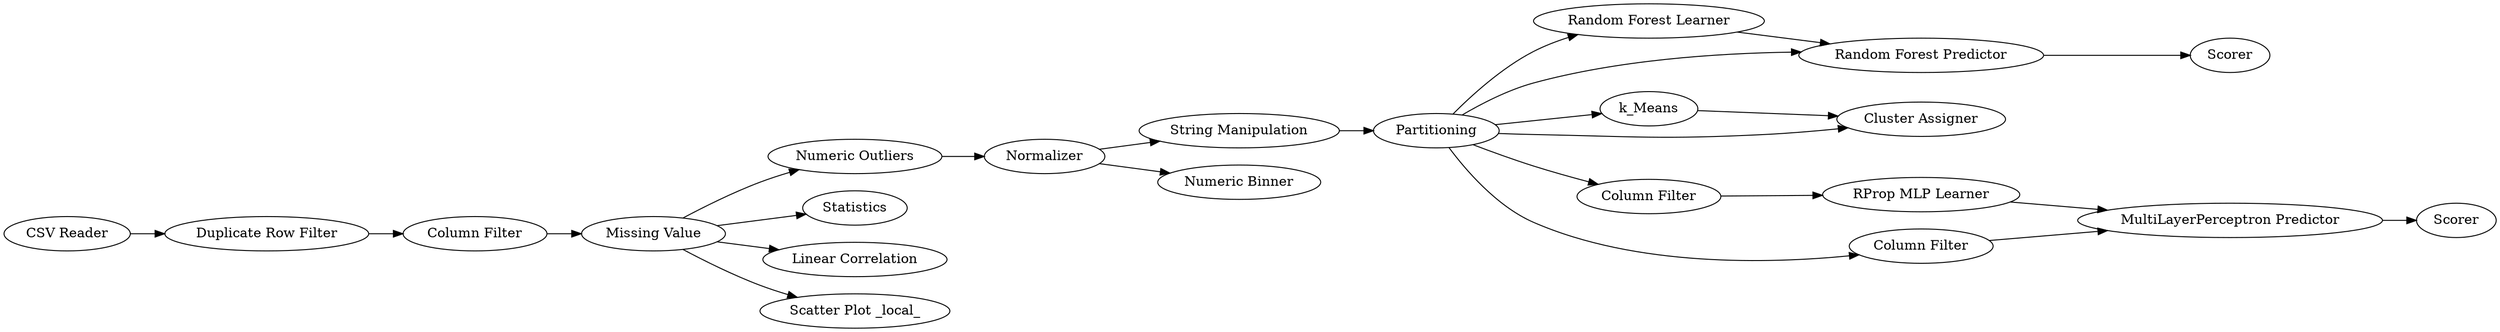 digraph {
	7 -> 8
	8 -> 9
	7 -> 12
	22 -> 23
	12 -> 13
	18 -> 19
	7 -> 20
	2 -> 24
	20 -> 17
	17 -> 18
	1 -> 2
	24 -> 3
	3 -> 5
	7 -> 13
	7 -> 21
	21 -> 18
	7 -> 9
	3 -> 6
	11 -> 7
	3 -> 4
	23 -> 25
	3 -> 22
	9 -> 10
	23 -> 11
	7 [label=Partitioning]
	9 [label="Random Forest Predictor"]
	21 [label="Column Filter"]
	18 [label="MultiLayerPerceptron Predictor"]
	8 [label="Random Forest Learner"]
	17 [label="RProp MLP Learner"]
	3 [label="Missing Value"]
	19 [label=Scorer]
	24 [label="Column Filter"]
	6 [label="Linear Correlation"]
	25 [label="Numeric Binner"]
	10 [label=Scorer]
	12 [label=k_Means]
	1 [label="CSV Reader"]
	22 [label="Numeric Outliers"]
	11 [label="String Manipulation"]
	4 [label="Scatter Plot _local_"]
	23 [label=Normalizer]
	5 [label=Statistics]
	13 [label="Cluster Assigner"]
	20 [label="Column Filter"]
	2 [label="Duplicate Row Filter"]
	rankdir=LR
}
